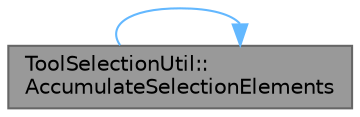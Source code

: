 digraph "ToolSelectionUtil::AccumulateSelectionElements"
{
 // INTERACTIVE_SVG=YES
 // LATEX_PDF_SIZE
  bgcolor="transparent";
  edge [fontname=Helvetica,fontsize=10,labelfontname=Helvetica,labelfontsize=10];
  node [fontname=Helvetica,fontsize=10,shape=box,height=0.2,width=0.4];
  rankdir="LR";
  Node1 [id="Node000001",label="ToolSelectionUtil::\lAccumulateSelectionElements",height=0.2,width=0.4,color="gray40", fillcolor="grey60", style="filled", fontcolor="black",tooltip="Prefer AccumulateSelectionElements with Flags parameter."];
  Node1 -> Node1 [id="edge1_Node000001_Node000001",color="steelblue1",style="solid",tooltip=" "];
}
